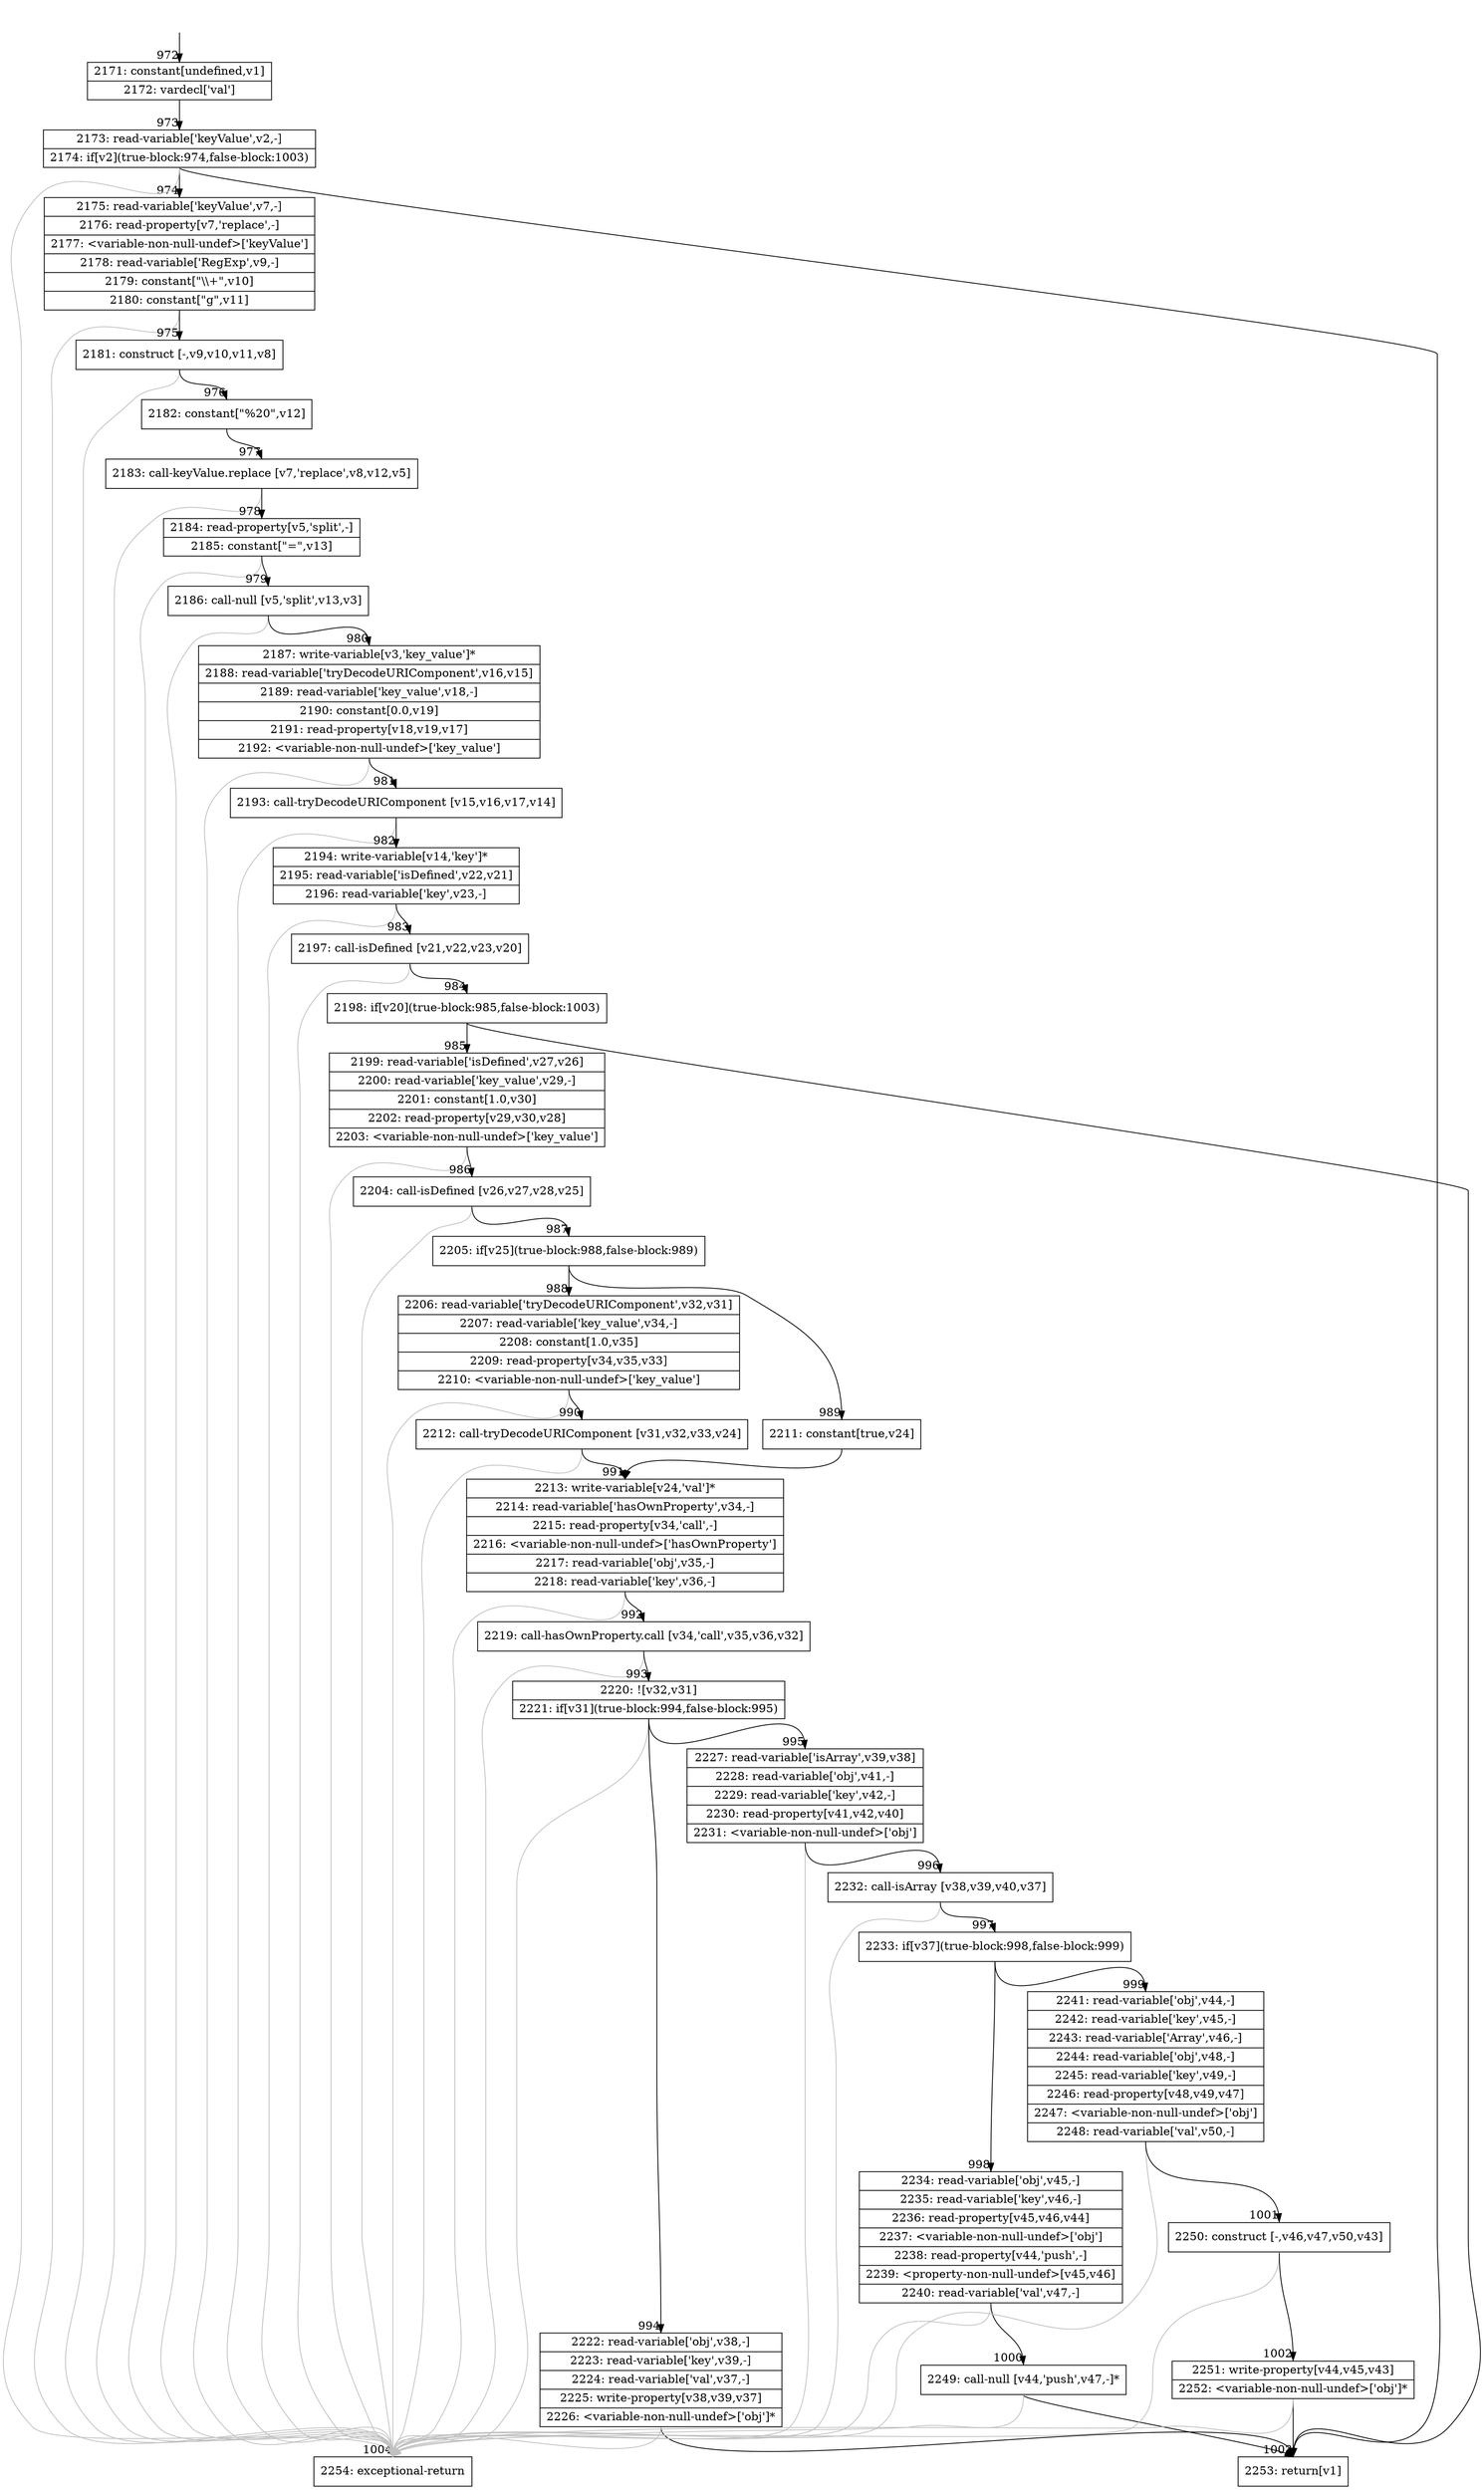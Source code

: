digraph {
rankdir="TD"
BB_entry73[shape=none,label=""];
BB_entry73 -> BB972 [tailport=s, headport=n, headlabel="    972"]
BB972 [shape=record label="{2171: constant[undefined,v1]|2172: vardecl['val']}" ] 
BB972 -> BB973 [tailport=s, headport=n, headlabel="      973"]
BB973 [shape=record label="{2173: read-variable['keyValue',v2,-]|2174: if[v2](true-block:974,false-block:1003)}" ] 
BB973 -> BB974 [tailport=s, headport=n, headlabel="      974"]
BB973 -> BB1003 [tailport=s, headport=n, headlabel="      1003"]
BB973 -> BB1004 [tailport=s, headport=n, color=gray, headlabel="      1004"]
BB974 [shape=record label="{2175: read-variable['keyValue',v7,-]|2176: read-property[v7,'replace',-]|2177: \<variable-non-null-undef\>['keyValue']|2178: read-variable['RegExp',v9,-]|2179: constant[\"\\\\+\",v10]|2180: constant[\"g\",v11]}" ] 
BB974 -> BB975 [tailport=s, headport=n, headlabel="      975"]
BB974 -> BB1004 [tailport=s, headport=n, color=gray]
BB975 [shape=record label="{2181: construct [-,v9,v10,v11,v8]}" ] 
BB975 -> BB976 [tailport=s, headport=n, headlabel="      976"]
BB975 -> BB1004 [tailport=s, headport=n, color=gray]
BB976 [shape=record label="{2182: constant[\"%20\",v12]}" ] 
BB976 -> BB977 [tailport=s, headport=n, headlabel="      977"]
BB977 [shape=record label="{2183: call-keyValue.replace [v7,'replace',v8,v12,v5]}" ] 
BB977 -> BB978 [tailport=s, headport=n, headlabel="      978"]
BB977 -> BB1004 [tailport=s, headport=n, color=gray]
BB978 [shape=record label="{2184: read-property[v5,'split',-]|2185: constant[\"=\",v13]}" ] 
BB978 -> BB979 [tailport=s, headport=n, headlabel="      979"]
BB978 -> BB1004 [tailport=s, headport=n, color=gray]
BB979 [shape=record label="{2186: call-null [v5,'split',v13,v3]}" ] 
BB979 -> BB980 [tailport=s, headport=n, headlabel="      980"]
BB979 -> BB1004 [tailport=s, headport=n, color=gray]
BB980 [shape=record label="{2187: write-variable[v3,'key_value']*|2188: read-variable['tryDecodeURIComponent',v16,v15]|2189: read-variable['key_value',v18,-]|2190: constant[0.0,v19]|2191: read-property[v18,v19,v17]|2192: \<variable-non-null-undef\>['key_value']}" ] 
BB980 -> BB981 [tailport=s, headport=n, headlabel="      981"]
BB980 -> BB1004 [tailport=s, headport=n, color=gray]
BB981 [shape=record label="{2193: call-tryDecodeURIComponent [v15,v16,v17,v14]}" ] 
BB981 -> BB982 [tailport=s, headport=n, headlabel="      982"]
BB981 -> BB1004 [tailport=s, headport=n, color=gray]
BB982 [shape=record label="{2194: write-variable[v14,'key']*|2195: read-variable['isDefined',v22,v21]|2196: read-variable['key',v23,-]}" ] 
BB982 -> BB983 [tailport=s, headport=n, headlabel="      983"]
BB982 -> BB1004 [tailport=s, headport=n, color=gray]
BB983 [shape=record label="{2197: call-isDefined [v21,v22,v23,v20]}" ] 
BB983 -> BB984 [tailport=s, headport=n, headlabel="      984"]
BB983 -> BB1004 [tailport=s, headport=n, color=gray]
BB984 [shape=record label="{2198: if[v20](true-block:985,false-block:1003)}" ] 
BB984 -> BB985 [tailport=s, headport=n, headlabel="      985"]
BB984 -> BB1003 [tailport=s, headport=n]
BB985 [shape=record label="{2199: read-variable['isDefined',v27,v26]|2200: read-variable['key_value',v29,-]|2201: constant[1.0,v30]|2202: read-property[v29,v30,v28]|2203: \<variable-non-null-undef\>['key_value']}" ] 
BB985 -> BB986 [tailport=s, headport=n, headlabel="      986"]
BB985 -> BB1004 [tailport=s, headport=n, color=gray]
BB986 [shape=record label="{2204: call-isDefined [v26,v27,v28,v25]}" ] 
BB986 -> BB987 [tailport=s, headport=n, headlabel="      987"]
BB986 -> BB1004 [tailport=s, headport=n, color=gray]
BB987 [shape=record label="{2205: if[v25](true-block:988,false-block:989)}" ] 
BB987 -> BB988 [tailport=s, headport=n, headlabel="      988"]
BB987 -> BB989 [tailport=s, headport=n, headlabel="      989"]
BB988 [shape=record label="{2206: read-variable['tryDecodeURIComponent',v32,v31]|2207: read-variable['key_value',v34,-]|2208: constant[1.0,v35]|2209: read-property[v34,v35,v33]|2210: \<variable-non-null-undef\>['key_value']}" ] 
BB988 -> BB990 [tailport=s, headport=n, headlabel="      990"]
BB988 -> BB1004 [tailport=s, headport=n, color=gray]
BB989 [shape=record label="{2211: constant[true,v24]}" ] 
BB989 -> BB991 [tailport=s, headport=n, headlabel="      991"]
BB990 [shape=record label="{2212: call-tryDecodeURIComponent [v31,v32,v33,v24]}" ] 
BB990 -> BB991 [tailport=s, headport=n]
BB990 -> BB1004 [tailport=s, headport=n, color=gray]
BB991 [shape=record label="{2213: write-variable[v24,'val']*|2214: read-variable['hasOwnProperty',v34,-]|2215: read-property[v34,'call',-]|2216: \<variable-non-null-undef\>['hasOwnProperty']|2217: read-variable['obj',v35,-]|2218: read-variable['key',v36,-]}" ] 
BB991 -> BB992 [tailport=s, headport=n, headlabel="      992"]
BB991 -> BB1004 [tailport=s, headport=n, color=gray]
BB992 [shape=record label="{2219: call-hasOwnProperty.call [v34,'call',v35,v36,v32]}" ] 
BB992 -> BB993 [tailport=s, headport=n, headlabel="      993"]
BB992 -> BB1004 [tailport=s, headport=n, color=gray]
BB993 [shape=record label="{2220: ![v32,v31]|2221: if[v31](true-block:994,false-block:995)}" ] 
BB993 -> BB994 [tailport=s, headport=n, headlabel="      994"]
BB993 -> BB995 [tailport=s, headport=n, headlabel="      995"]
BB993 -> BB1004 [tailport=s, headport=n, color=gray]
BB994 [shape=record label="{2222: read-variable['obj',v38,-]|2223: read-variable['key',v39,-]|2224: read-variable['val',v37,-]|2225: write-property[v38,v39,v37]|2226: \<variable-non-null-undef\>['obj']*}" ] 
BB994 -> BB1003 [tailport=s, headport=n]
BB994 -> BB1004 [tailport=s, headport=n, color=gray]
BB995 [shape=record label="{2227: read-variable['isArray',v39,v38]|2228: read-variable['obj',v41,-]|2229: read-variable['key',v42,-]|2230: read-property[v41,v42,v40]|2231: \<variable-non-null-undef\>['obj']}" ] 
BB995 -> BB996 [tailport=s, headport=n, headlabel="      996"]
BB995 -> BB1004 [tailport=s, headport=n, color=gray]
BB996 [shape=record label="{2232: call-isArray [v38,v39,v40,v37]}" ] 
BB996 -> BB997 [tailport=s, headport=n, headlabel="      997"]
BB996 -> BB1004 [tailport=s, headport=n, color=gray]
BB997 [shape=record label="{2233: if[v37](true-block:998,false-block:999)}" ] 
BB997 -> BB998 [tailport=s, headport=n, headlabel="      998"]
BB997 -> BB999 [tailport=s, headport=n, headlabel="      999"]
BB998 [shape=record label="{2234: read-variable['obj',v45,-]|2235: read-variable['key',v46,-]|2236: read-property[v45,v46,v44]|2237: \<variable-non-null-undef\>['obj']|2238: read-property[v44,'push',-]|2239: \<property-non-null-undef\>[v45,v46]|2240: read-variable['val',v47,-]}" ] 
BB998 -> BB1000 [tailport=s, headport=n, headlabel="      1000"]
BB998 -> BB1004 [tailport=s, headport=n, color=gray]
BB999 [shape=record label="{2241: read-variable['obj',v44,-]|2242: read-variable['key',v45,-]|2243: read-variable['Array',v46,-]|2244: read-variable['obj',v48,-]|2245: read-variable['key',v49,-]|2246: read-property[v48,v49,v47]|2247: \<variable-non-null-undef\>['obj']|2248: read-variable['val',v50,-]}" ] 
BB999 -> BB1001 [tailport=s, headport=n, headlabel="      1001"]
BB999 -> BB1004 [tailport=s, headport=n, color=gray]
BB1000 [shape=record label="{2249: call-null [v44,'push',v47,-]*}" ] 
BB1000 -> BB1003 [tailport=s, headport=n]
BB1000 -> BB1004 [tailport=s, headport=n, color=gray]
BB1001 [shape=record label="{2250: construct [-,v46,v47,v50,v43]}" ] 
BB1001 -> BB1002 [tailport=s, headport=n, headlabel="      1002"]
BB1001 -> BB1004 [tailport=s, headport=n, color=gray]
BB1002 [shape=record label="{2251: write-property[v44,v45,v43]|2252: \<variable-non-null-undef\>['obj']*}" ] 
BB1002 -> BB1003 [tailport=s, headport=n]
BB1002 -> BB1004 [tailport=s, headport=n, color=gray]
BB1003 [shape=record label="{2253: return[v1]}" ] 
BB1004 [shape=record label="{2254: exceptional-return}" ] 
//#$~ 1315
}

